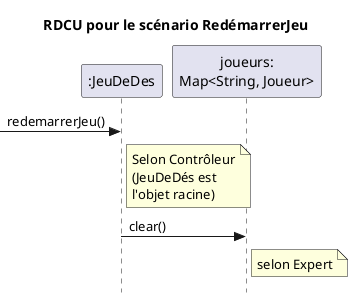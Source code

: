 // Vous devez complétéer ce fichier
@startuml RDCU pour le scénario RedémarrerJeu
title RDCU pour le scénario RedémarrerJeu
skinparam style strictuml
skinparam packageStyle rect

participant ":JeuDeDes" as JDD
participant "joueurs:\nMap<String, Joueur>" as J

-> JDD: redemarrerJeu()

note right of JDD
Selon Contrôleur
(JeuDeDés est
l'objet racine)
end note

JDD -> J : clear()

note right of J
selon Expert
end note

@enduml